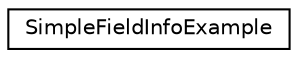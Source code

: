 digraph "Graphical Class Hierarchy"
{
  edge [fontname="Helvetica",fontsize="10",labelfontname="Helvetica",labelfontsize="10"];
  node [fontname="Helvetica",fontsize="10",shape=record];
  rankdir="LR";
  Node1 [label="SimpleFieldInfoExample",height=0.2,width=0.4,color="black", fillcolor="white", style="filled",URL="$class_simple_field_info_example.html"];
}
